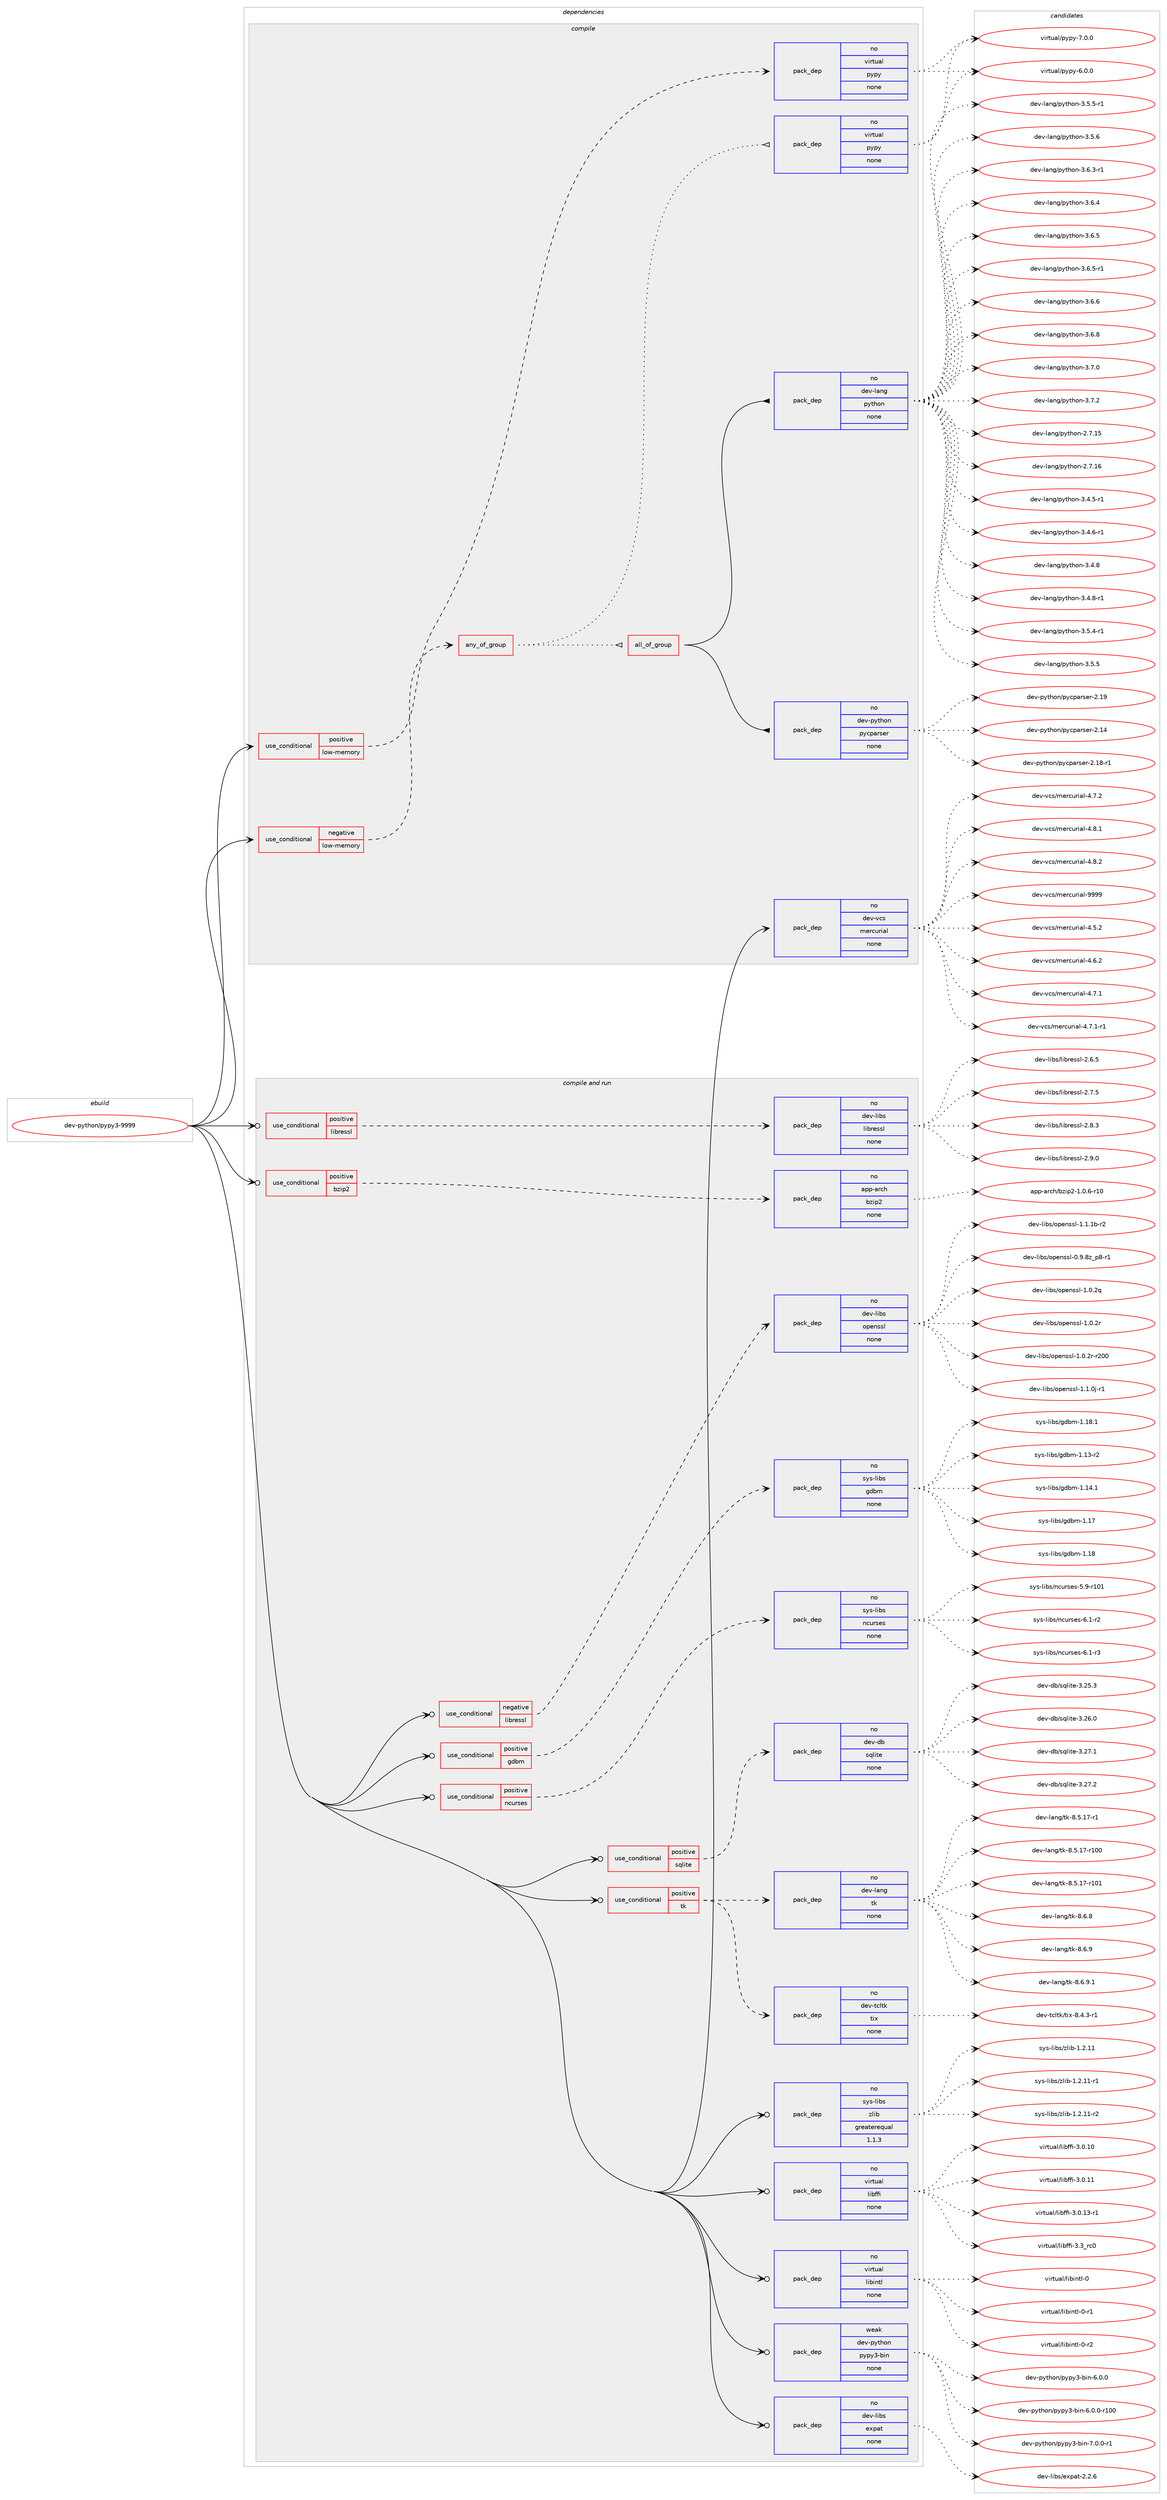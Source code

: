 digraph prolog {

# *************
# Graph options
# *************

newrank=true;
concentrate=true;
compound=true;
graph [rankdir=LR,fontname=Helvetica,fontsize=10,ranksep=1.5];#, ranksep=2.5, nodesep=0.2];
edge  [arrowhead=vee];
node  [fontname=Helvetica,fontsize=10];

# **********
# The ebuild
# **********

subgraph cluster_leftcol {
color=gray;
rank=same;
label=<<i>ebuild</i>>;
id [label="dev-python/pypy3-9999", color=red, width=4, href="../dev-python/pypy3-9999.svg"];
}

# ****************
# The dependencies
# ****************

subgraph cluster_midcol {
color=gray;
label=<<i>dependencies</i>>;
subgraph cluster_compile {
fillcolor="#eeeeee";
style=filled;
label=<<i>compile</i>>;
subgraph cond381592 {
dependency1431671 [label=<<TABLE BORDER="0" CELLBORDER="1" CELLSPACING="0" CELLPADDING="4"><TR><TD ROWSPAN="3" CELLPADDING="10">use_conditional</TD></TR><TR><TD>negative</TD></TR><TR><TD>low-memory</TD></TR></TABLE>>, shape=none, color=red];
subgraph any22748 {
dependency1431672 [label=<<TABLE BORDER="0" CELLBORDER="1" CELLSPACING="0" CELLPADDING="4"><TR><TD CELLPADDING="10">any_of_group</TD></TR></TABLE>>, shape=none, color=red];subgraph pack1026745 {
dependency1431673 [label=<<TABLE BORDER="0" CELLBORDER="1" CELLSPACING="0" CELLPADDING="4" WIDTH="220"><TR><TD ROWSPAN="6" CELLPADDING="30">pack_dep</TD></TR><TR><TD WIDTH="110">no</TD></TR><TR><TD>virtual</TD></TR><TR><TD>pypy</TD></TR><TR><TD>none</TD></TR><TR><TD></TD></TR></TABLE>>, shape=none, color=blue];
}
dependency1431672:e -> dependency1431673:w [weight=20,style="dotted",arrowhead="oinv"];
subgraph all589 {
dependency1431674 [label=<<TABLE BORDER="0" CELLBORDER="1" CELLSPACING="0" CELLPADDING="4"><TR><TD CELLPADDING="10">all_of_group</TD></TR></TABLE>>, shape=none, color=red];subgraph pack1026746 {
dependency1431675 [label=<<TABLE BORDER="0" CELLBORDER="1" CELLSPACING="0" CELLPADDING="4" WIDTH="220"><TR><TD ROWSPAN="6" CELLPADDING="30">pack_dep</TD></TR><TR><TD WIDTH="110">no</TD></TR><TR><TD>dev-lang</TD></TR><TR><TD>python</TD></TR><TR><TD>none</TD></TR><TR><TD></TD></TR></TABLE>>, shape=none, color=blue];
}
dependency1431674:e -> dependency1431675:w [weight=20,style="solid",arrowhead="inv"];
subgraph pack1026747 {
dependency1431676 [label=<<TABLE BORDER="0" CELLBORDER="1" CELLSPACING="0" CELLPADDING="4" WIDTH="220"><TR><TD ROWSPAN="6" CELLPADDING="30">pack_dep</TD></TR><TR><TD WIDTH="110">no</TD></TR><TR><TD>dev-python</TD></TR><TR><TD>pycparser</TD></TR><TR><TD>none</TD></TR><TR><TD></TD></TR></TABLE>>, shape=none, color=blue];
}
dependency1431674:e -> dependency1431676:w [weight=20,style="solid",arrowhead="inv"];
}
dependency1431672:e -> dependency1431674:w [weight=20,style="dotted",arrowhead="oinv"];
}
dependency1431671:e -> dependency1431672:w [weight=20,style="dashed",arrowhead="vee"];
}
id:e -> dependency1431671:w [weight=20,style="solid",arrowhead="vee"];
subgraph cond381593 {
dependency1431677 [label=<<TABLE BORDER="0" CELLBORDER="1" CELLSPACING="0" CELLPADDING="4"><TR><TD ROWSPAN="3" CELLPADDING="10">use_conditional</TD></TR><TR><TD>positive</TD></TR><TR><TD>low-memory</TD></TR></TABLE>>, shape=none, color=red];
subgraph pack1026748 {
dependency1431678 [label=<<TABLE BORDER="0" CELLBORDER="1" CELLSPACING="0" CELLPADDING="4" WIDTH="220"><TR><TD ROWSPAN="6" CELLPADDING="30">pack_dep</TD></TR><TR><TD WIDTH="110">no</TD></TR><TR><TD>virtual</TD></TR><TR><TD>pypy</TD></TR><TR><TD>none</TD></TR><TR><TD></TD></TR></TABLE>>, shape=none, color=blue];
}
dependency1431677:e -> dependency1431678:w [weight=20,style="dashed",arrowhead="vee"];
}
id:e -> dependency1431677:w [weight=20,style="solid",arrowhead="vee"];
subgraph pack1026749 {
dependency1431679 [label=<<TABLE BORDER="0" CELLBORDER="1" CELLSPACING="0" CELLPADDING="4" WIDTH="220"><TR><TD ROWSPAN="6" CELLPADDING="30">pack_dep</TD></TR><TR><TD WIDTH="110">no</TD></TR><TR><TD>dev-vcs</TD></TR><TR><TD>mercurial</TD></TR><TR><TD>none</TD></TR><TR><TD></TD></TR></TABLE>>, shape=none, color=blue];
}
id:e -> dependency1431679:w [weight=20,style="solid",arrowhead="vee"];
}
subgraph cluster_compileandrun {
fillcolor="#eeeeee";
style=filled;
label=<<i>compile and run</i>>;
subgraph cond381594 {
dependency1431680 [label=<<TABLE BORDER="0" CELLBORDER="1" CELLSPACING="0" CELLPADDING="4"><TR><TD ROWSPAN="3" CELLPADDING="10">use_conditional</TD></TR><TR><TD>negative</TD></TR><TR><TD>libressl</TD></TR></TABLE>>, shape=none, color=red];
subgraph pack1026750 {
dependency1431681 [label=<<TABLE BORDER="0" CELLBORDER="1" CELLSPACING="0" CELLPADDING="4" WIDTH="220"><TR><TD ROWSPAN="6" CELLPADDING="30">pack_dep</TD></TR><TR><TD WIDTH="110">no</TD></TR><TR><TD>dev-libs</TD></TR><TR><TD>openssl</TD></TR><TR><TD>none</TD></TR><TR><TD></TD></TR></TABLE>>, shape=none, color=blue];
}
dependency1431680:e -> dependency1431681:w [weight=20,style="dashed",arrowhead="vee"];
}
id:e -> dependency1431680:w [weight=20,style="solid",arrowhead="odotvee"];
subgraph cond381595 {
dependency1431682 [label=<<TABLE BORDER="0" CELLBORDER="1" CELLSPACING="0" CELLPADDING="4"><TR><TD ROWSPAN="3" CELLPADDING="10">use_conditional</TD></TR><TR><TD>positive</TD></TR><TR><TD>bzip2</TD></TR></TABLE>>, shape=none, color=red];
subgraph pack1026751 {
dependency1431683 [label=<<TABLE BORDER="0" CELLBORDER="1" CELLSPACING="0" CELLPADDING="4" WIDTH="220"><TR><TD ROWSPAN="6" CELLPADDING="30">pack_dep</TD></TR><TR><TD WIDTH="110">no</TD></TR><TR><TD>app-arch</TD></TR><TR><TD>bzip2</TD></TR><TR><TD>none</TD></TR><TR><TD></TD></TR></TABLE>>, shape=none, color=blue];
}
dependency1431682:e -> dependency1431683:w [weight=20,style="dashed",arrowhead="vee"];
}
id:e -> dependency1431682:w [weight=20,style="solid",arrowhead="odotvee"];
subgraph cond381596 {
dependency1431684 [label=<<TABLE BORDER="0" CELLBORDER="1" CELLSPACING="0" CELLPADDING="4"><TR><TD ROWSPAN="3" CELLPADDING="10">use_conditional</TD></TR><TR><TD>positive</TD></TR><TR><TD>gdbm</TD></TR></TABLE>>, shape=none, color=red];
subgraph pack1026752 {
dependency1431685 [label=<<TABLE BORDER="0" CELLBORDER="1" CELLSPACING="0" CELLPADDING="4" WIDTH="220"><TR><TD ROWSPAN="6" CELLPADDING="30">pack_dep</TD></TR><TR><TD WIDTH="110">no</TD></TR><TR><TD>sys-libs</TD></TR><TR><TD>gdbm</TD></TR><TR><TD>none</TD></TR><TR><TD></TD></TR></TABLE>>, shape=none, color=blue];
}
dependency1431684:e -> dependency1431685:w [weight=20,style="dashed",arrowhead="vee"];
}
id:e -> dependency1431684:w [weight=20,style="solid",arrowhead="odotvee"];
subgraph cond381597 {
dependency1431686 [label=<<TABLE BORDER="0" CELLBORDER="1" CELLSPACING="0" CELLPADDING="4"><TR><TD ROWSPAN="3" CELLPADDING="10">use_conditional</TD></TR><TR><TD>positive</TD></TR><TR><TD>libressl</TD></TR></TABLE>>, shape=none, color=red];
subgraph pack1026753 {
dependency1431687 [label=<<TABLE BORDER="0" CELLBORDER="1" CELLSPACING="0" CELLPADDING="4" WIDTH="220"><TR><TD ROWSPAN="6" CELLPADDING="30">pack_dep</TD></TR><TR><TD WIDTH="110">no</TD></TR><TR><TD>dev-libs</TD></TR><TR><TD>libressl</TD></TR><TR><TD>none</TD></TR><TR><TD></TD></TR></TABLE>>, shape=none, color=blue];
}
dependency1431686:e -> dependency1431687:w [weight=20,style="dashed",arrowhead="vee"];
}
id:e -> dependency1431686:w [weight=20,style="solid",arrowhead="odotvee"];
subgraph cond381598 {
dependency1431688 [label=<<TABLE BORDER="0" CELLBORDER="1" CELLSPACING="0" CELLPADDING="4"><TR><TD ROWSPAN="3" CELLPADDING="10">use_conditional</TD></TR><TR><TD>positive</TD></TR><TR><TD>ncurses</TD></TR></TABLE>>, shape=none, color=red];
subgraph pack1026754 {
dependency1431689 [label=<<TABLE BORDER="0" CELLBORDER="1" CELLSPACING="0" CELLPADDING="4" WIDTH="220"><TR><TD ROWSPAN="6" CELLPADDING="30">pack_dep</TD></TR><TR><TD WIDTH="110">no</TD></TR><TR><TD>sys-libs</TD></TR><TR><TD>ncurses</TD></TR><TR><TD>none</TD></TR><TR><TD></TD></TR></TABLE>>, shape=none, color=blue];
}
dependency1431688:e -> dependency1431689:w [weight=20,style="dashed",arrowhead="vee"];
}
id:e -> dependency1431688:w [weight=20,style="solid",arrowhead="odotvee"];
subgraph cond381599 {
dependency1431690 [label=<<TABLE BORDER="0" CELLBORDER="1" CELLSPACING="0" CELLPADDING="4"><TR><TD ROWSPAN="3" CELLPADDING="10">use_conditional</TD></TR><TR><TD>positive</TD></TR><TR><TD>sqlite</TD></TR></TABLE>>, shape=none, color=red];
subgraph pack1026755 {
dependency1431691 [label=<<TABLE BORDER="0" CELLBORDER="1" CELLSPACING="0" CELLPADDING="4" WIDTH="220"><TR><TD ROWSPAN="6" CELLPADDING="30">pack_dep</TD></TR><TR><TD WIDTH="110">no</TD></TR><TR><TD>dev-db</TD></TR><TR><TD>sqlite</TD></TR><TR><TD>none</TD></TR><TR><TD></TD></TR></TABLE>>, shape=none, color=blue];
}
dependency1431690:e -> dependency1431691:w [weight=20,style="dashed",arrowhead="vee"];
}
id:e -> dependency1431690:w [weight=20,style="solid",arrowhead="odotvee"];
subgraph cond381600 {
dependency1431692 [label=<<TABLE BORDER="0" CELLBORDER="1" CELLSPACING="0" CELLPADDING="4"><TR><TD ROWSPAN="3" CELLPADDING="10">use_conditional</TD></TR><TR><TD>positive</TD></TR><TR><TD>tk</TD></TR></TABLE>>, shape=none, color=red];
subgraph pack1026756 {
dependency1431693 [label=<<TABLE BORDER="0" CELLBORDER="1" CELLSPACING="0" CELLPADDING="4" WIDTH="220"><TR><TD ROWSPAN="6" CELLPADDING="30">pack_dep</TD></TR><TR><TD WIDTH="110">no</TD></TR><TR><TD>dev-lang</TD></TR><TR><TD>tk</TD></TR><TR><TD>none</TD></TR><TR><TD></TD></TR></TABLE>>, shape=none, color=blue];
}
dependency1431692:e -> dependency1431693:w [weight=20,style="dashed",arrowhead="vee"];
subgraph pack1026757 {
dependency1431694 [label=<<TABLE BORDER="0" CELLBORDER="1" CELLSPACING="0" CELLPADDING="4" WIDTH="220"><TR><TD ROWSPAN="6" CELLPADDING="30">pack_dep</TD></TR><TR><TD WIDTH="110">no</TD></TR><TR><TD>dev-tcltk</TD></TR><TR><TD>tix</TD></TR><TR><TD>none</TD></TR><TR><TD></TD></TR></TABLE>>, shape=none, color=blue];
}
dependency1431692:e -> dependency1431694:w [weight=20,style="dashed",arrowhead="vee"];
}
id:e -> dependency1431692:w [weight=20,style="solid",arrowhead="odotvee"];
subgraph pack1026758 {
dependency1431695 [label=<<TABLE BORDER="0" CELLBORDER="1" CELLSPACING="0" CELLPADDING="4" WIDTH="220"><TR><TD ROWSPAN="6" CELLPADDING="30">pack_dep</TD></TR><TR><TD WIDTH="110">no</TD></TR><TR><TD>dev-libs</TD></TR><TR><TD>expat</TD></TR><TR><TD>none</TD></TR><TR><TD></TD></TR></TABLE>>, shape=none, color=blue];
}
id:e -> dependency1431695:w [weight=20,style="solid",arrowhead="odotvee"];
subgraph pack1026759 {
dependency1431696 [label=<<TABLE BORDER="0" CELLBORDER="1" CELLSPACING="0" CELLPADDING="4" WIDTH="220"><TR><TD ROWSPAN="6" CELLPADDING="30">pack_dep</TD></TR><TR><TD WIDTH="110">no</TD></TR><TR><TD>sys-libs</TD></TR><TR><TD>zlib</TD></TR><TR><TD>greaterequal</TD></TR><TR><TD>1.1.3</TD></TR></TABLE>>, shape=none, color=blue];
}
id:e -> dependency1431696:w [weight=20,style="solid",arrowhead="odotvee"];
subgraph pack1026760 {
dependency1431697 [label=<<TABLE BORDER="0" CELLBORDER="1" CELLSPACING="0" CELLPADDING="4" WIDTH="220"><TR><TD ROWSPAN="6" CELLPADDING="30">pack_dep</TD></TR><TR><TD WIDTH="110">no</TD></TR><TR><TD>virtual</TD></TR><TR><TD>libffi</TD></TR><TR><TD>none</TD></TR><TR><TD></TD></TR></TABLE>>, shape=none, color=blue];
}
id:e -> dependency1431697:w [weight=20,style="solid",arrowhead="odotvee"];
subgraph pack1026761 {
dependency1431698 [label=<<TABLE BORDER="0" CELLBORDER="1" CELLSPACING="0" CELLPADDING="4" WIDTH="220"><TR><TD ROWSPAN="6" CELLPADDING="30">pack_dep</TD></TR><TR><TD WIDTH="110">no</TD></TR><TR><TD>virtual</TD></TR><TR><TD>libintl</TD></TR><TR><TD>none</TD></TR><TR><TD></TD></TR></TABLE>>, shape=none, color=blue];
}
id:e -> dependency1431698:w [weight=20,style="solid",arrowhead="odotvee"];
subgraph pack1026762 {
dependency1431699 [label=<<TABLE BORDER="0" CELLBORDER="1" CELLSPACING="0" CELLPADDING="4" WIDTH="220"><TR><TD ROWSPAN="6" CELLPADDING="30">pack_dep</TD></TR><TR><TD WIDTH="110">weak</TD></TR><TR><TD>dev-python</TD></TR><TR><TD>pypy3-bin</TD></TR><TR><TD>none</TD></TR><TR><TD></TD></TR></TABLE>>, shape=none, color=blue];
}
id:e -> dependency1431699:w [weight=20,style="solid",arrowhead="odotvee"];
}
subgraph cluster_run {
fillcolor="#eeeeee";
style=filled;
label=<<i>run</i>>;
}
}

# **************
# The candidates
# **************

subgraph cluster_choices {
rank=same;
color=gray;
label=<<i>candidates</i>>;

subgraph choice1026745 {
color=black;
nodesep=1;
choice1181051141161179710847112121112121455446484648 [label="virtual/pypy-6.0.0", color=red, width=4,href="../virtual/pypy-6.0.0.svg"];
choice1181051141161179710847112121112121455546484648 [label="virtual/pypy-7.0.0", color=red, width=4,href="../virtual/pypy-7.0.0.svg"];
dependency1431673:e -> choice1181051141161179710847112121112121455446484648:w [style=dotted,weight="100"];
dependency1431673:e -> choice1181051141161179710847112121112121455546484648:w [style=dotted,weight="100"];
}
subgraph choice1026746 {
color=black;
nodesep=1;
choice10010111845108971101034711212111610411111045504655464953 [label="dev-lang/python-2.7.15", color=red, width=4,href="../dev-lang/python-2.7.15.svg"];
choice10010111845108971101034711212111610411111045504655464954 [label="dev-lang/python-2.7.16", color=red, width=4,href="../dev-lang/python-2.7.16.svg"];
choice1001011184510897110103471121211161041111104551465246534511449 [label="dev-lang/python-3.4.5-r1", color=red, width=4,href="../dev-lang/python-3.4.5-r1.svg"];
choice1001011184510897110103471121211161041111104551465246544511449 [label="dev-lang/python-3.4.6-r1", color=red, width=4,href="../dev-lang/python-3.4.6-r1.svg"];
choice100101118451089711010347112121116104111110455146524656 [label="dev-lang/python-3.4.8", color=red, width=4,href="../dev-lang/python-3.4.8.svg"];
choice1001011184510897110103471121211161041111104551465246564511449 [label="dev-lang/python-3.4.8-r1", color=red, width=4,href="../dev-lang/python-3.4.8-r1.svg"];
choice1001011184510897110103471121211161041111104551465346524511449 [label="dev-lang/python-3.5.4-r1", color=red, width=4,href="../dev-lang/python-3.5.4-r1.svg"];
choice100101118451089711010347112121116104111110455146534653 [label="dev-lang/python-3.5.5", color=red, width=4,href="../dev-lang/python-3.5.5.svg"];
choice1001011184510897110103471121211161041111104551465346534511449 [label="dev-lang/python-3.5.5-r1", color=red, width=4,href="../dev-lang/python-3.5.5-r1.svg"];
choice100101118451089711010347112121116104111110455146534654 [label="dev-lang/python-3.5.6", color=red, width=4,href="../dev-lang/python-3.5.6.svg"];
choice1001011184510897110103471121211161041111104551465446514511449 [label="dev-lang/python-3.6.3-r1", color=red, width=4,href="../dev-lang/python-3.6.3-r1.svg"];
choice100101118451089711010347112121116104111110455146544652 [label="dev-lang/python-3.6.4", color=red, width=4,href="../dev-lang/python-3.6.4.svg"];
choice100101118451089711010347112121116104111110455146544653 [label="dev-lang/python-3.6.5", color=red, width=4,href="../dev-lang/python-3.6.5.svg"];
choice1001011184510897110103471121211161041111104551465446534511449 [label="dev-lang/python-3.6.5-r1", color=red, width=4,href="../dev-lang/python-3.6.5-r1.svg"];
choice100101118451089711010347112121116104111110455146544654 [label="dev-lang/python-3.6.6", color=red, width=4,href="../dev-lang/python-3.6.6.svg"];
choice100101118451089711010347112121116104111110455146544656 [label="dev-lang/python-3.6.8", color=red, width=4,href="../dev-lang/python-3.6.8.svg"];
choice100101118451089711010347112121116104111110455146554648 [label="dev-lang/python-3.7.0", color=red, width=4,href="../dev-lang/python-3.7.0.svg"];
choice100101118451089711010347112121116104111110455146554650 [label="dev-lang/python-3.7.2", color=red, width=4,href="../dev-lang/python-3.7.2.svg"];
dependency1431675:e -> choice10010111845108971101034711212111610411111045504655464953:w [style=dotted,weight="100"];
dependency1431675:e -> choice10010111845108971101034711212111610411111045504655464954:w [style=dotted,weight="100"];
dependency1431675:e -> choice1001011184510897110103471121211161041111104551465246534511449:w [style=dotted,weight="100"];
dependency1431675:e -> choice1001011184510897110103471121211161041111104551465246544511449:w [style=dotted,weight="100"];
dependency1431675:e -> choice100101118451089711010347112121116104111110455146524656:w [style=dotted,weight="100"];
dependency1431675:e -> choice1001011184510897110103471121211161041111104551465246564511449:w [style=dotted,weight="100"];
dependency1431675:e -> choice1001011184510897110103471121211161041111104551465346524511449:w [style=dotted,weight="100"];
dependency1431675:e -> choice100101118451089711010347112121116104111110455146534653:w [style=dotted,weight="100"];
dependency1431675:e -> choice1001011184510897110103471121211161041111104551465346534511449:w [style=dotted,weight="100"];
dependency1431675:e -> choice100101118451089711010347112121116104111110455146534654:w [style=dotted,weight="100"];
dependency1431675:e -> choice1001011184510897110103471121211161041111104551465446514511449:w [style=dotted,weight="100"];
dependency1431675:e -> choice100101118451089711010347112121116104111110455146544652:w [style=dotted,weight="100"];
dependency1431675:e -> choice100101118451089711010347112121116104111110455146544653:w [style=dotted,weight="100"];
dependency1431675:e -> choice1001011184510897110103471121211161041111104551465446534511449:w [style=dotted,weight="100"];
dependency1431675:e -> choice100101118451089711010347112121116104111110455146544654:w [style=dotted,weight="100"];
dependency1431675:e -> choice100101118451089711010347112121116104111110455146544656:w [style=dotted,weight="100"];
dependency1431675:e -> choice100101118451089711010347112121116104111110455146554648:w [style=dotted,weight="100"];
dependency1431675:e -> choice100101118451089711010347112121116104111110455146554650:w [style=dotted,weight="100"];
}
subgraph choice1026747 {
color=black;
nodesep=1;
choice100101118451121211161041111104711212199112971141151011144550464952 [label="dev-python/pycparser-2.14", color=red, width=4,href="../dev-python/pycparser-2.14.svg"];
choice1001011184511212111610411111047112121991129711411510111445504649564511449 [label="dev-python/pycparser-2.18-r1", color=red, width=4,href="../dev-python/pycparser-2.18-r1.svg"];
choice100101118451121211161041111104711212199112971141151011144550464957 [label="dev-python/pycparser-2.19", color=red, width=4,href="../dev-python/pycparser-2.19.svg"];
dependency1431676:e -> choice100101118451121211161041111104711212199112971141151011144550464952:w [style=dotted,weight="100"];
dependency1431676:e -> choice1001011184511212111610411111047112121991129711411510111445504649564511449:w [style=dotted,weight="100"];
dependency1431676:e -> choice100101118451121211161041111104711212199112971141151011144550464957:w [style=dotted,weight="100"];
}
subgraph choice1026748 {
color=black;
nodesep=1;
choice1181051141161179710847112121112121455446484648 [label="virtual/pypy-6.0.0", color=red, width=4,href="../virtual/pypy-6.0.0.svg"];
choice1181051141161179710847112121112121455546484648 [label="virtual/pypy-7.0.0", color=red, width=4,href="../virtual/pypy-7.0.0.svg"];
dependency1431678:e -> choice1181051141161179710847112121112121455446484648:w [style=dotted,weight="100"];
dependency1431678:e -> choice1181051141161179710847112121112121455546484648:w [style=dotted,weight="100"];
}
subgraph choice1026749 {
color=black;
nodesep=1;
choice1001011184511899115471091011149911711410597108455246534650 [label="dev-vcs/mercurial-4.5.2", color=red, width=4,href="../dev-vcs/mercurial-4.5.2.svg"];
choice1001011184511899115471091011149911711410597108455246544650 [label="dev-vcs/mercurial-4.6.2", color=red, width=4,href="../dev-vcs/mercurial-4.6.2.svg"];
choice1001011184511899115471091011149911711410597108455246554649 [label="dev-vcs/mercurial-4.7.1", color=red, width=4,href="../dev-vcs/mercurial-4.7.1.svg"];
choice10010111845118991154710910111499117114105971084552465546494511449 [label="dev-vcs/mercurial-4.7.1-r1", color=red, width=4,href="../dev-vcs/mercurial-4.7.1-r1.svg"];
choice1001011184511899115471091011149911711410597108455246554650 [label="dev-vcs/mercurial-4.7.2", color=red, width=4,href="../dev-vcs/mercurial-4.7.2.svg"];
choice1001011184511899115471091011149911711410597108455246564649 [label="dev-vcs/mercurial-4.8.1", color=red, width=4,href="../dev-vcs/mercurial-4.8.1.svg"];
choice1001011184511899115471091011149911711410597108455246564650 [label="dev-vcs/mercurial-4.8.2", color=red, width=4,href="../dev-vcs/mercurial-4.8.2.svg"];
choice10010111845118991154710910111499117114105971084557575757 [label="dev-vcs/mercurial-9999", color=red, width=4,href="../dev-vcs/mercurial-9999.svg"];
dependency1431679:e -> choice1001011184511899115471091011149911711410597108455246534650:w [style=dotted,weight="100"];
dependency1431679:e -> choice1001011184511899115471091011149911711410597108455246544650:w [style=dotted,weight="100"];
dependency1431679:e -> choice1001011184511899115471091011149911711410597108455246554649:w [style=dotted,weight="100"];
dependency1431679:e -> choice10010111845118991154710910111499117114105971084552465546494511449:w [style=dotted,weight="100"];
dependency1431679:e -> choice1001011184511899115471091011149911711410597108455246554650:w [style=dotted,weight="100"];
dependency1431679:e -> choice1001011184511899115471091011149911711410597108455246564649:w [style=dotted,weight="100"];
dependency1431679:e -> choice1001011184511899115471091011149911711410597108455246564650:w [style=dotted,weight="100"];
dependency1431679:e -> choice10010111845118991154710910111499117114105971084557575757:w [style=dotted,weight="100"];
}
subgraph choice1026750 {
color=black;
nodesep=1;
choice10010111845108105981154711111210111011511510845484657465612295112564511449 [label="dev-libs/openssl-0.9.8z_p8-r1", color=red, width=4,href="../dev-libs/openssl-0.9.8z_p8-r1.svg"];
choice100101118451081059811547111112101110115115108454946484650113 [label="dev-libs/openssl-1.0.2q", color=red, width=4,href="../dev-libs/openssl-1.0.2q.svg"];
choice100101118451081059811547111112101110115115108454946484650114 [label="dev-libs/openssl-1.0.2r", color=red, width=4,href="../dev-libs/openssl-1.0.2r.svg"];
choice10010111845108105981154711111210111011511510845494648465011445114504848 [label="dev-libs/openssl-1.0.2r-r200", color=red, width=4,href="../dev-libs/openssl-1.0.2r-r200.svg"];
choice1001011184510810598115471111121011101151151084549464946481064511449 [label="dev-libs/openssl-1.1.0j-r1", color=red, width=4,href="../dev-libs/openssl-1.1.0j-r1.svg"];
choice100101118451081059811547111112101110115115108454946494649984511450 [label="dev-libs/openssl-1.1.1b-r2", color=red, width=4,href="../dev-libs/openssl-1.1.1b-r2.svg"];
dependency1431681:e -> choice10010111845108105981154711111210111011511510845484657465612295112564511449:w [style=dotted,weight="100"];
dependency1431681:e -> choice100101118451081059811547111112101110115115108454946484650113:w [style=dotted,weight="100"];
dependency1431681:e -> choice100101118451081059811547111112101110115115108454946484650114:w [style=dotted,weight="100"];
dependency1431681:e -> choice10010111845108105981154711111210111011511510845494648465011445114504848:w [style=dotted,weight="100"];
dependency1431681:e -> choice1001011184510810598115471111121011101151151084549464946481064511449:w [style=dotted,weight="100"];
dependency1431681:e -> choice100101118451081059811547111112101110115115108454946494649984511450:w [style=dotted,weight="100"];
}
subgraph choice1026751 {
color=black;
nodesep=1;
choice97112112459711499104479812210511250454946484654451144948 [label="app-arch/bzip2-1.0.6-r10", color=red, width=4,href="../app-arch/bzip2-1.0.6-r10.svg"];
dependency1431683:e -> choice97112112459711499104479812210511250454946484654451144948:w [style=dotted,weight="100"];
}
subgraph choice1026752 {
color=black;
nodesep=1;
choice1151211154510810598115471031009810945494649514511450 [label="sys-libs/gdbm-1.13-r2", color=red, width=4,href="../sys-libs/gdbm-1.13-r2.svg"];
choice1151211154510810598115471031009810945494649524649 [label="sys-libs/gdbm-1.14.1", color=red, width=4,href="../sys-libs/gdbm-1.14.1.svg"];
choice115121115451081059811547103100981094549464955 [label="sys-libs/gdbm-1.17", color=red, width=4,href="../sys-libs/gdbm-1.17.svg"];
choice115121115451081059811547103100981094549464956 [label="sys-libs/gdbm-1.18", color=red, width=4,href="../sys-libs/gdbm-1.18.svg"];
choice1151211154510810598115471031009810945494649564649 [label="sys-libs/gdbm-1.18.1", color=red, width=4,href="../sys-libs/gdbm-1.18.1.svg"];
dependency1431685:e -> choice1151211154510810598115471031009810945494649514511450:w [style=dotted,weight="100"];
dependency1431685:e -> choice1151211154510810598115471031009810945494649524649:w [style=dotted,weight="100"];
dependency1431685:e -> choice115121115451081059811547103100981094549464955:w [style=dotted,weight="100"];
dependency1431685:e -> choice115121115451081059811547103100981094549464956:w [style=dotted,weight="100"];
dependency1431685:e -> choice1151211154510810598115471031009810945494649564649:w [style=dotted,weight="100"];
}
subgraph choice1026753 {
color=black;
nodesep=1;
choice10010111845108105981154710810598114101115115108455046544653 [label="dev-libs/libressl-2.6.5", color=red, width=4,href="../dev-libs/libressl-2.6.5.svg"];
choice10010111845108105981154710810598114101115115108455046554653 [label="dev-libs/libressl-2.7.5", color=red, width=4,href="../dev-libs/libressl-2.7.5.svg"];
choice10010111845108105981154710810598114101115115108455046564651 [label="dev-libs/libressl-2.8.3", color=red, width=4,href="../dev-libs/libressl-2.8.3.svg"];
choice10010111845108105981154710810598114101115115108455046574648 [label="dev-libs/libressl-2.9.0", color=red, width=4,href="../dev-libs/libressl-2.9.0.svg"];
dependency1431687:e -> choice10010111845108105981154710810598114101115115108455046544653:w [style=dotted,weight="100"];
dependency1431687:e -> choice10010111845108105981154710810598114101115115108455046554653:w [style=dotted,weight="100"];
dependency1431687:e -> choice10010111845108105981154710810598114101115115108455046564651:w [style=dotted,weight="100"];
dependency1431687:e -> choice10010111845108105981154710810598114101115115108455046574648:w [style=dotted,weight="100"];
}
subgraph choice1026754 {
color=black;
nodesep=1;
choice115121115451081059811547110991171141151011154553465745114494849 [label="sys-libs/ncurses-5.9-r101", color=red, width=4,href="../sys-libs/ncurses-5.9-r101.svg"];
choice11512111545108105981154711099117114115101115455446494511450 [label="sys-libs/ncurses-6.1-r2", color=red, width=4,href="../sys-libs/ncurses-6.1-r2.svg"];
choice11512111545108105981154711099117114115101115455446494511451 [label="sys-libs/ncurses-6.1-r3", color=red, width=4,href="../sys-libs/ncurses-6.1-r3.svg"];
dependency1431689:e -> choice115121115451081059811547110991171141151011154553465745114494849:w [style=dotted,weight="100"];
dependency1431689:e -> choice11512111545108105981154711099117114115101115455446494511450:w [style=dotted,weight="100"];
dependency1431689:e -> choice11512111545108105981154711099117114115101115455446494511451:w [style=dotted,weight="100"];
}
subgraph choice1026755 {
color=black;
nodesep=1;
choice10010111845100984711511310810511610145514650534651 [label="dev-db/sqlite-3.25.3", color=red, width=4,href="../dev-db/sqlite-3.25.3.svg"];
choice10010111845100984711511310810511610145514650544648 [label="dev-db/sqlite-3.26.0", color=red, width=4,href="../dev-db/sqlite-3.26.0.svg"];
choice10010111845100984711511310810511610145514650554649 [label="dev-db/sqlite-3.27.1", color=red, width=4,href="../dev-db/sqlite-3.27.1.svg"];
choice10010111845100984711511310810511610145514650554650 [label="dev-db/sqlite-3.27.2", color=red, width=4,href="../dev-db/sqlite-3.27.2.svg"];
dependency1431691:e -> choice10010111845100984711511310810511610145514650534651:w [style=dotted,weight="100"];
dependency1431691:e -> choice10010111845100984711511310810511610145514650544648:w [style=dotted,weight="100"];
dependency1431691:e -> choice10010111845100984711511310810511610145514650554649:w [style=dotted,weight="100"];
dependency1431691:e -> choice10010111845100984711511310810511610145514650554650:w [style=dotted,weight="100"];
}
subgraph choice1026756 {
color=black;
nodesep=1;
choice100101118451089711010347116107455646534649554511449 [label="dev-lang/tk-8.5.17-r1", color=red, width=4,href="../dev-lang/tk-8.5.17-r1.svg"];
choice1001011184510897110103471161074556465346495545114494848 [label="dev-lang/tk-8.5.17-r100", color=red, width=4,href="../dev-lang/tk-8.5.17-r100.svg"];
choice1001011184510897110103471161074556465346495545114494849 [label="dev-lang/tk-8.5.17-r101", color=red, width=4,href="../dev-lang/tk-8.5.17-r101.svg"];
choice100101118451089711010347116107455646544656 [label="dev-lang/tk-8.6.8", color=red, width=4,href="../dev-lang/tk-8.6.8.svg"];
choice100101118451089711010347116107455646544657 [label="dev-lang/tk-8.6.9", color=red, width=4,href="../dev-lang/tk-8.6.9.svg"];
choice1001011184510897110103471161074556465446574649 [label="dev-lang/tk-8.6.9.1", color=red, width=4,href="../dev-lang/tk-8.6.9.1.svg"];
dependency1431693:e -> choice100101118451089711010347116107455646534649554511449:w [style=dotted,weight="100"];
dependency1431693:e -> choice1001011184510897110103471161074556465346495545114494848:w [style=dotted,weight="100"];
dependency1431693:e -> choice1001011184510897110103471161074556465346495545114494849:w [style=dotted,weight="100"];
dependency1431693:e -> choice100101118451089711010347116107455646544656:w [style=dotted,weight="100"];
dependency1431693:e -> choice100101118451089711010347116107455646544657:w [style=dotted,weight="100"];
dependency1431693:e -> choice1001011184510897110103471161074556465446574649:w [style=dotted,weight="100"];
}
subgraph choice1026757 {
color=black;
nodesep=1;
choice1001011184511699108116107471161051204556465246514511449 [label="dev-tcltk/tix-8.4.3-r1", color=red, width=4,href="../dev-tcltk/tix-8.4.3-r1.svg"];
dependency1431694:e -> choice1001011184511699108116107471161051204556465246514511449:w [style=dotted,weight="100"];
}
subgraph choice1026758 {
color=black;
nodesep=1;
choice10010111845108105981154710112011297116455046504654 [label="dev-libs/expat-2.2.6", color=red, width=4,href="../dev-libs/expat-2.2.6.svg"];
dependency1431695:e -> choice10010111845108105981154710112011297116455046504654:w [style=dotted,weight="100"];
}
subgraph choice1026759 {
color=black;
nodesep=1;
choice1151211154510810598115471221081059845494650464949 [label="sys-libs/zlib-1.2.11", color=red, width=4,href="../sys-libs/zlib-1.2.11.svg"];
choice11512111545108105981154712210810598454946504649494511449 [label="sys-libs/zlib-1.2.11-r1", color=red, width=4,href="../sys-libs/zlib-1.2.11-r1.svg"];
choice11512111545108105981154712210810598454946504649494511450 [label="sys-libs/zlib-1.2.11-r2", color=red, width=4,href="../sys-libs/zlib-1.2.11-r2.svg"];
dependency1431696:e -> choice1151211154510810598115471221081059845494650464949:w [style=dotted,weight="100"];
dependency1431696:e -> choice11512111545108105981154712210810598454946504649494511449:w [style=dotted,weight="100"];
dependency1431696:e -> choice11512111545108105981154712210810598454946504649494511450:w [style=dotted,weight="100"];
}
subgraph choice1026760 {
color=black;
nodesep=1;
choice11810511411611797108471081059810210210545514648464948 [label="virtual/libffi-3.0.10", color=red, width=4,href="../virtual/libffi-3.0.10.svg"];
choice11810511411611797108471081059810210210545514648464949 [label="virtual/libffi-3.0.11", color=red, width=4,href="../virtual/libffi-3.0.11.svg"];
choice118105114116117971084710810598102102105455146484649514511449 [label="virtual/libffi-3.0.13-r1", color=red, width=4,href="../virtual/libffi-3.0.13-r1.svg"];
choice11810511411611797108471081059810210210545514651951149948 [label="virtual/libffi-3.3_rc0", color=red, width=4,href="../virtual/libffi-3.3_rc0.svg"];
dependency1431697:e -> choice11810511411611797108471081059810210210545514648464948:w [style=dotted,weight="100"];
dependency1431697:e -> choice11810511411611797108471081059810210210545514648464949:w [style=dotted,weight="100"];
dependency1431697:e -> choice118105114116117971084710810598102102105455146484649514511449:w [style=dotted,weight="100"];
dependency1431697:e -> choice11810511411611797108471081059810210210545514651951149948:w [style=dotted,weight="100"];
}
subgraph choice1026761 {
color=black;
nodesep=1;
choice1181051141161179710847108105981051101161084548 [label="virtual/libintl-0", color=red, width=4,href="../virtual/libintl-0.svg"];
choice11810511411611797108471081059810511011610845484511449 [label="virtual/libintl-0-r1", color=red, width=4,href="../virtual/libintl-0-r1.svg"];
choice11810511411611797108471081059810511011610845484511450 [label="virtual/libintl-0-r2", color=red, width=4,href="../virtual/libintl-0-r2.svg"];
dependency1431698:e -> choice1181051141161179710847108105981051101161084548:w [style=dotted,weight="100"];
dependency1431698:e -> choice11810511411611797108471081059810511011610845484511449:w [style=dotted,weight="100"];
dependency1431698:e -> choice11810511411611797108471081059810511011610845484511450:w [style=dotted,weight="100"];
}
subgraph choice1026762 {
color=black;
nodesep=1;
choice1001011184511212111610411111047112121112121514598105110455446484648 [label="dev-python/pypy3-bin-6.0.0", color=red, width=4,href="../dev-python/pypy3-bin-6.0.0.svg"];
choice100101118451121211161041111104711212111212151459810511045544648464845114494848 [label="dev-python/pypy3-bin-6.0.0-r100", color=red, width=4,href="../dev-python/pypy3-bin-6.0.0-r100.svg"];
choice10010111845112121116104111110471121211121215145981051104555464846484511449 [label="dev-python/pypy3-bin-7.0.0-r1", color=red, width=4,href="../dev-python/pypy3-bin-7.0.0-r1.svg"];
dependency1431699:e -> choice1001011184511212111610411111047112121112121514598105110455446484648:w [style=dotted,weight="100"];
dependency1431699:e -> choice100101118451121211161041111104711212111212151459810511045544648464845114494848:w [style=dotted,weight="100"];
dependency1431699:e -> choice10010111845112121116104111110471121211121215145981051104555464846484511449:w [style=dotted,weight="100"];
}
}

}
